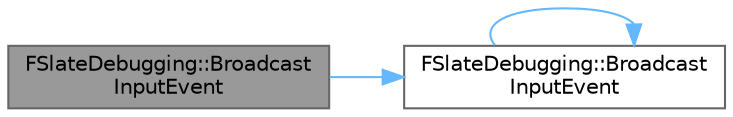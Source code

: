 digraph "FSlateDebugging::BroadcastInputEvent"
{
 // INTERACTIVE_SVG=YES
 // LATEX_PDF_SIZE
  bgcolor="transparent";
  edge [fontname=Helvetica,fontsize=10,labelfontname=Helvetica,labelfontsize=10];
  node [fontname=Helvetica,fontsize=10,shape=box,height=0.2,width=0.4];
  rankdir="LR";
  Node1 [id="Node000001",label="FSlateDebugging::Broadcast\lInputEvent",height=0.2,width=0.4,color="gray40", fillcolor="grey60", style="filled", fontcolor="black",tooltip=" "];
  Node1 -> Node2 [id="edge1_Node000001_Node000002",color="steelblue1",style="solid",tooltip=" "];
  Node2 [id="Node000002",label="FSlateDebugging::Broadcast\lInputEvent",height=0.2,width=0.4,color="grey40", fillcolor="white", style="filled",URL="$d0/dcc/classFSlateDebugging.html#a73a0dbb2289a7be4724b29954516f680",tooltip=" "];
  Node2 -> Node2 [id="edge2_Node000002_Node000002",color="steelblue1",style="solid",tooltip=" "];
}
